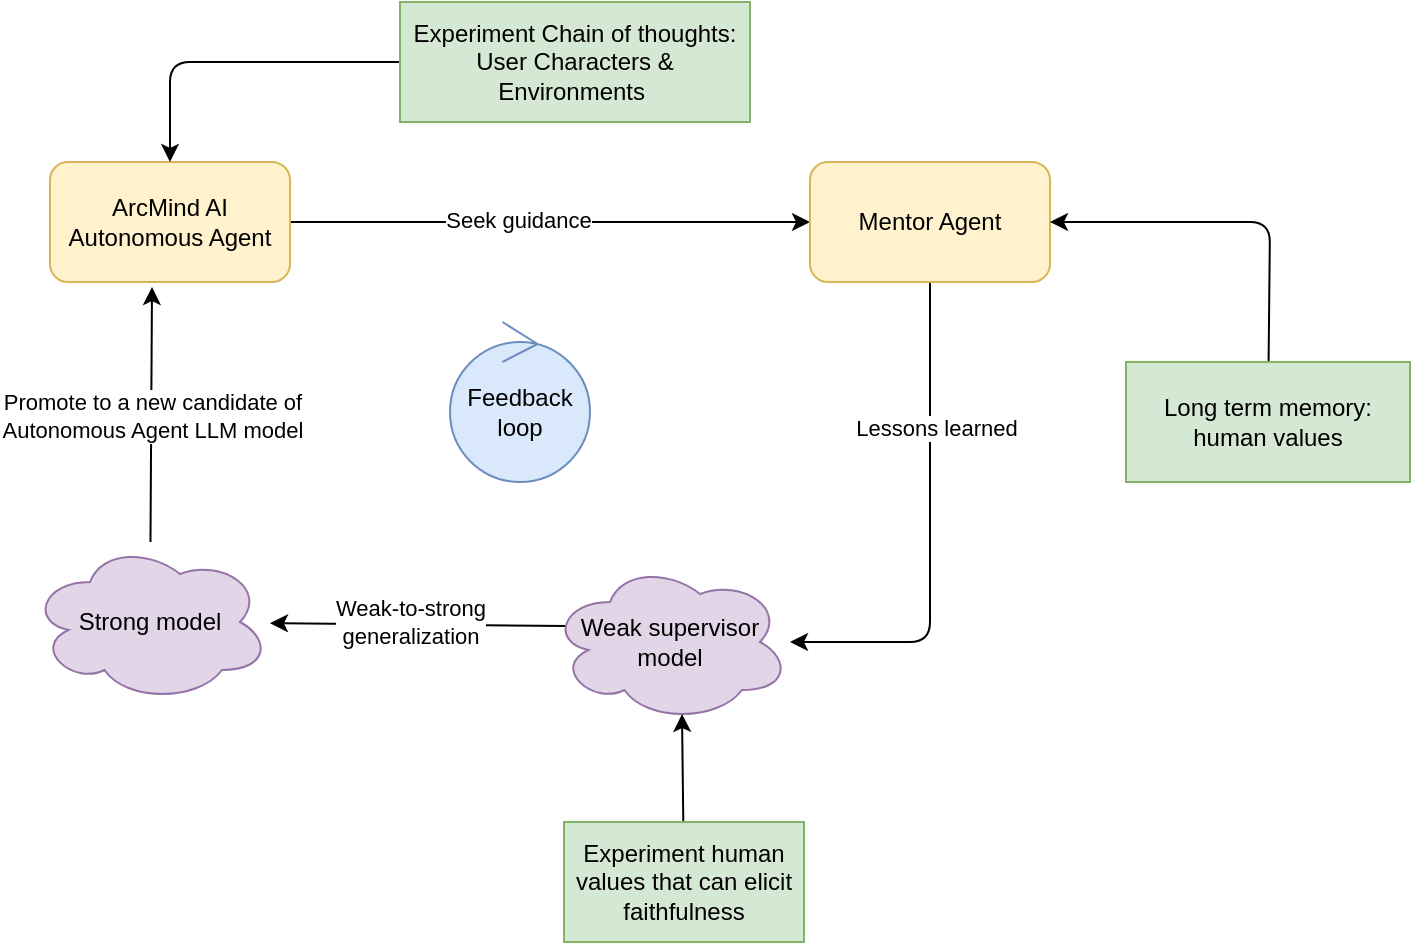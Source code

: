 <mxfile>
    <diagram id="Jzd7fW0ku5KA2H41rJi8" name="Page-1">
        <mxGraphModel dx="783" dy="610" grid="1" gridSize="10" guides="1" tooltips="1" connect="1" arrows="1" fold="1" page="1" pageScale="1" pageWidth="827" pageHeight="1169" math="0" shadow="0">
            <root>
                <mxCell id="0"/>
                <mxCell id="1" parent="0"/>
                <mxCell id="3" style="edgeStyle=none;html=1;" edge="1" parent="1" source="2" target="4">
                    <mxGeometry relative="1" as="geometry">
                        <mxPoint x="420" y="220" as="targetPoint"/>
                    </mxGeometry>
                </mxCell>
                <mxCell id="5" value="Seek guidance" style="edgeLabel;html=1;align=center;verticalAlign=middle;resizable=0;points=[];" vertex="1" connectable="0" parent="3">
                    <mxGeometry x="-0.127" y="2" relative="1" as="geometry">
                        <mxPoint y="1" as="offset"/>
                    </mxGeometry>
                </mxCell>
                <mxCell id="2" value="ArcMind AI Autonomous Agent" style="rounded=1;whiteSpace=wrap;html=1;fillColor=#fff2cc;strokeColor=#d6b656;" vertex="1" parent="1">
                    <mxGeometry x="90" y="190" width="120" height="60" as="geometry"/>
                </mxCell>
                <mxCell id="14" style="edgeStyle=none;html=1;" edge="1" parent="1" source="4" target="13">
                    <mxGeometry relative="1" as="geometry">
                        <Array as="points">
                            <mxPoint x="530" y="430"/>
                        </Array>
                    </mxGeometry>
                </mxCell>
                <mxCell id="19" value="Lessons learned" style="edgeLabel;html=1;align=center;verticalAlign=middle;resizable=0;points=[];" vertex="1" connectable="0" parent="14">
                    <mxGeometry x="-0.42" y="3" relative="1" as="geometry">
                        <mxPoint as="offset"/>
                    </mxGeometry>
                </mxCell>
                <mxCell id="4" value="Mentor Agent" style="rounded=1;whiteSpace=wrap;html=1;fillColor=#fff2cc;strokeColor=#d6b656;" vertex="1" parent="1">
                    <mxGeometry x="470" y="190" width="120" height="60" as="geometry"/>
                </mxCell>
                <mxCell id="17" style="edgeStyle=none;html=1;exitX=0.07;exitY=0.4;exitDx=0;exitDy=0;exitPerimeter=0;" edge="1" parent="1" source="13" target="15">
                    <mxGeometry relative="1" as="geometry"/>
                </mxCell>
                <mxCell id="23" value="Weak-to-strong&lt;br&gt;generalization" style="edgeLabel;html=1;align=center;verticalAlign=middle;resizable=0;points=[];" vertex="1" connectable="0" parent="17">
                    <mxGeometry x="0.059" y="-1" relative="1" as="geometry">
                        <mxPoint as="offset"/>
                    </mxGeometry>
                </mxCell>
                <mxCell id="13" value="Weak supervisor model" style="ellipse;shape=cloud;whiteSpace=wrap;html=1;fillColor=#e1d5e7;strokeColor=#9673a6;" vertex="1" parent="1">
                    <mxGeometry x="340" y="390" width="120" height="80" as="geometry"/>
                </mxCell>
                <mxCell id="24" value="Promote to a new candidate of &lt;br&gt;Autonomous Agent LLM model" style="edgeStyle=none;html=1;entryX=0.425;entryY=1.042;entryDx=0;entryDy=0;entryPerimeter=0;" edge="1" parent="1" source="15" target="2">
                    <mxGeometry relative="1" as="geometry"/>
                </mxCell>
                <mxCell id="15" value="Strong model" style="ellipse;shape=cloud;whiteSpace=wrap;html=1;fillColor=#e1d5e7;strokeColor=#9673a6;" vertex="1" parent="1">
                    <mxGeometry x="80" y="380" width="120" height="80" as="geometry"/>
                </mxCell>
                <mxCell id="21" style="edgeStyle=none;html=1;entryX=0.55;entryY=0.95;entryDx=0;entryDy=0;entryPerimeter=0;" edge="1" parent="1" source="20" target="13">
                    <mxGeometry relative="1" as="geometry"/>
                </mxCell>
                <mxCell id="20" value="Experiment human values that can elicit faithfulness" style="rounded=0;whiteSpace=wrap;html=1;fillColor=#d5e8d4;strokeColor=#82b366;" vertex="1" parent="1">
                    <mxGeometry x="347" y="520" width="120" height="60" as="geometry"/>
                </mxCell>
                <mxCell id="25" value="Feedback loop" style="ellipse;shape=umlControl;whiteSpace=wrap;html=1;fillColor=#dae8fc;strokeColor=#6c8ebf;flipH=1;" vertex="1" parent="1">
                    <mxGeometry x="290" y="270" width="70" height="80" as="geometry"/>
                </mxCell>
                <mxCell id="27" style="edgeStyle=none;html=1;entryX=0.5;entryY=0;entryDx=0;entryDy=0;" edge="1" parent="1" source="26" target="2">
                    <mxGeometry relative="1" as="geometry">
                        <mxPoint x="150" y="160" as="targetPoint"/>
                        <Array as="points">
                            <mxPoint x="150" y="140"/>
                        </Array>
                    </mxGeometry>
                </mxCell>
                <mxCell id="26" value="Experiment Chain of thoughts: User Characters &amp;amp; Environments&amp;nbsp;" style="rounded=0;whiteSpace=wrap;html=1;fillColor=#d5e8d4;strokeColor=#82b366;" vertex="1" parent="1">
                    <mxGeometry x="265" y="110" width="175" height="60" as="geometry"/>
                </mxCell>
                <mxCell id="30" style="edgeStyle=none;html=1;entryX=1;entryY=0.5;entryDx=0;entryDy=0;" edge="1" parent="1" source="29" target="4">
                    <mxGeometry relative="1" as="geometry">
                        <mxPoint x="709" y="200" as="targetPoint"/>
                        <Array as="points">
                            <mxPoint x="700" y="220"/>
                        </Array>
                    </mxGeometry>
                </mxCell>
                <mxCell id="29" value="Long term memory: &lt;br&gt;human values" style="rounded=0;whiteSpace=wrap;html=1;fillColor=#d5e8d4;strokeColor=#82b366;" vertex="1" parent="1">
                    <mxGeometry x="628" y="290" width="142" height="60" as="geometry"/>
                </mxCell>
            </root>
        </mxGraphModel>
    </diagram>
</mxfile>